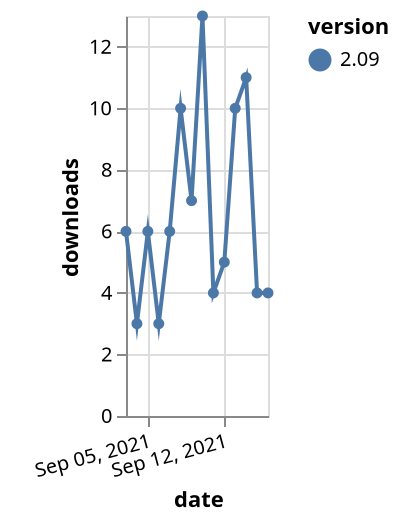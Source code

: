 {"$schema": "https://vega.github.io/schema/vega-lite/v5.json", "description": "A simple bar chart with embedded data.", "data": {"values": [{"date": "2021-09-03", "total": 9475, "delta": 6, "version": "2.09"}, {"date": "2021-09-04", "total": 9478, "delta": 3, "version": "2.09"}, {"date": "2021-09-05", "total": 9484, "delta": 6, "version": "2.09"}, {"date": "2021-09-06", "total": 9487, "delta": 3, "version": "2.09"}, {"date": "2021-09-07", "total": 9493, "delta": 6, "version": "2.09"}, {"date": "2021-09-08", "total": 9503, "delta": 10, "version": "2.09"}, {"date": "2021-09-09", "total": 9510, "delta": 7, "version": "2.09"}, {"date": "2021-09-10", "total": 9523, "delta": 13, "version": "2.09"}, {"date": "2021-09-11", "total": 9527, "delta": 4, "version": "2.09"}, {"date": "2021-09-12", "total": 9532, "delta": 5, "version": "2.09"}, {"date": "2021-09-13", "total": 9542, "delta": 10, "version": "2.09"}, {"date": "2021-09-14", "total": 9553, "delta": 11, "version": "2.09"}, {"date": "2021-09-15", "total": 9557, "delta": 4, "version": "2.09"}, {"date": "2021-09-16", "total": 9561, "delta": 4, "version": "2.09"}]}, "width": "container", "mark": {"type": "line", "point": {"filled": true}}, "encoding": {"x": {"field": "date", "type": "temporal", "timeUnit": "yearmonthdate", "title": "date", "axis": {"labelAngle": -15}}, "y": {"field": "delta", "type": "quantitative", "title": "downloads"}, "color": {"field": "version", "type": "nominal"}, "tooltip": {"field": "delta"}}}